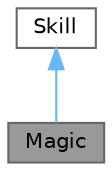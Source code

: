 digraph "Magic"
{
 // LATEX_PDF_SIZE
  bgcolor="transparent";
  edge [fontname=Helvetica,fontsize=10,labelfontname=Helvetica,labelfontsize=10];
  node [fontname=Helvetica,fontsize=10,shape=box,height=0.2,width=0.4];
  Node1 [id="Node000001",label="Magic",height=0.2,width=0.4,color="gray40", fillcolor="grey60", style="filled", fontcolor="black",tooltip="Magic spells that inherit from Skill."];
  Node2 -> Node1 [id="edge1_Node000001_Node000002",dir="back",color="steelblue1",style="solid",tooltip=" "];
  Node2 [id="Node000002",label="Skill",height=0.2,width=0.4,color="gray40", fillcolor="white", style="filled",URL="$classSkill.html",tooltip="Base class for player skills and abilities."];
}
